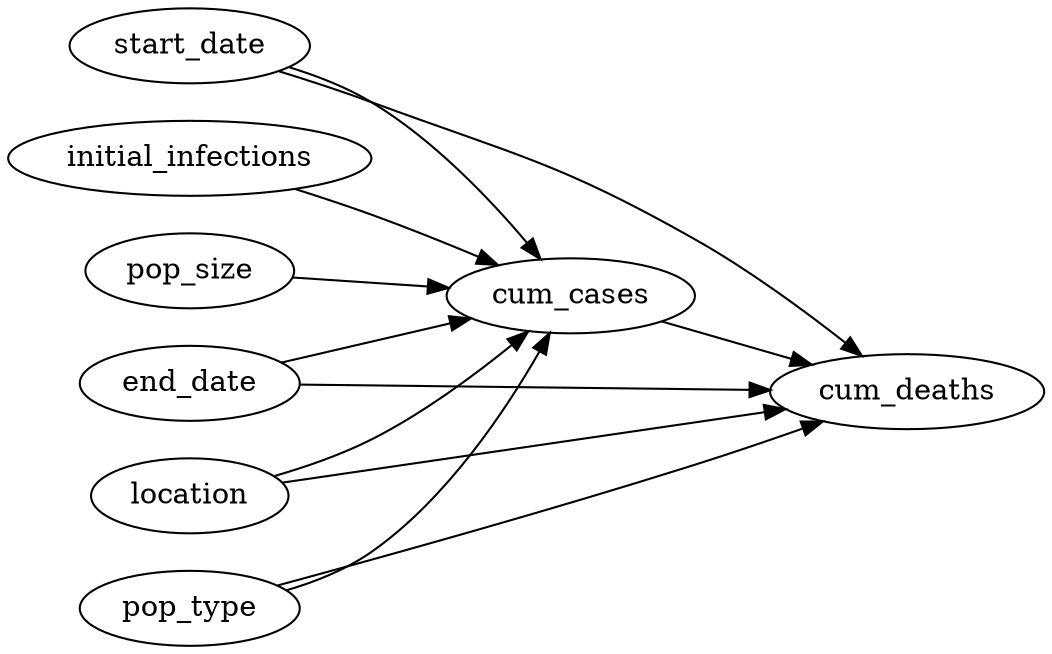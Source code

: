 digraph populus {
  rankdir=LR;

  initial_infections -> cum_cases;
  pop_size -> cum_cases;

  /* Not sure whether these will actually make a difference */
  /* It'd be good to try and show they don't, if that's the case */
  /* Or to try and show they do, especially if they don't actually */
  /* I think they should do because folks go out more in the summer
  and huddle more in winter, so it should spread faster in winter because
  of people's social habits. */
  start_date -> cum_cases;
  end_date -> cum_cases;

  start_date -> cum_deaths;
  end_date -> cum_deaths;

  cum_cases -> cum_deaths;

  location -> cum_deaths;
  location -> cum_cases;

  pop_type -> cum_deaths;
  pop_type -> cum_cases;

}
